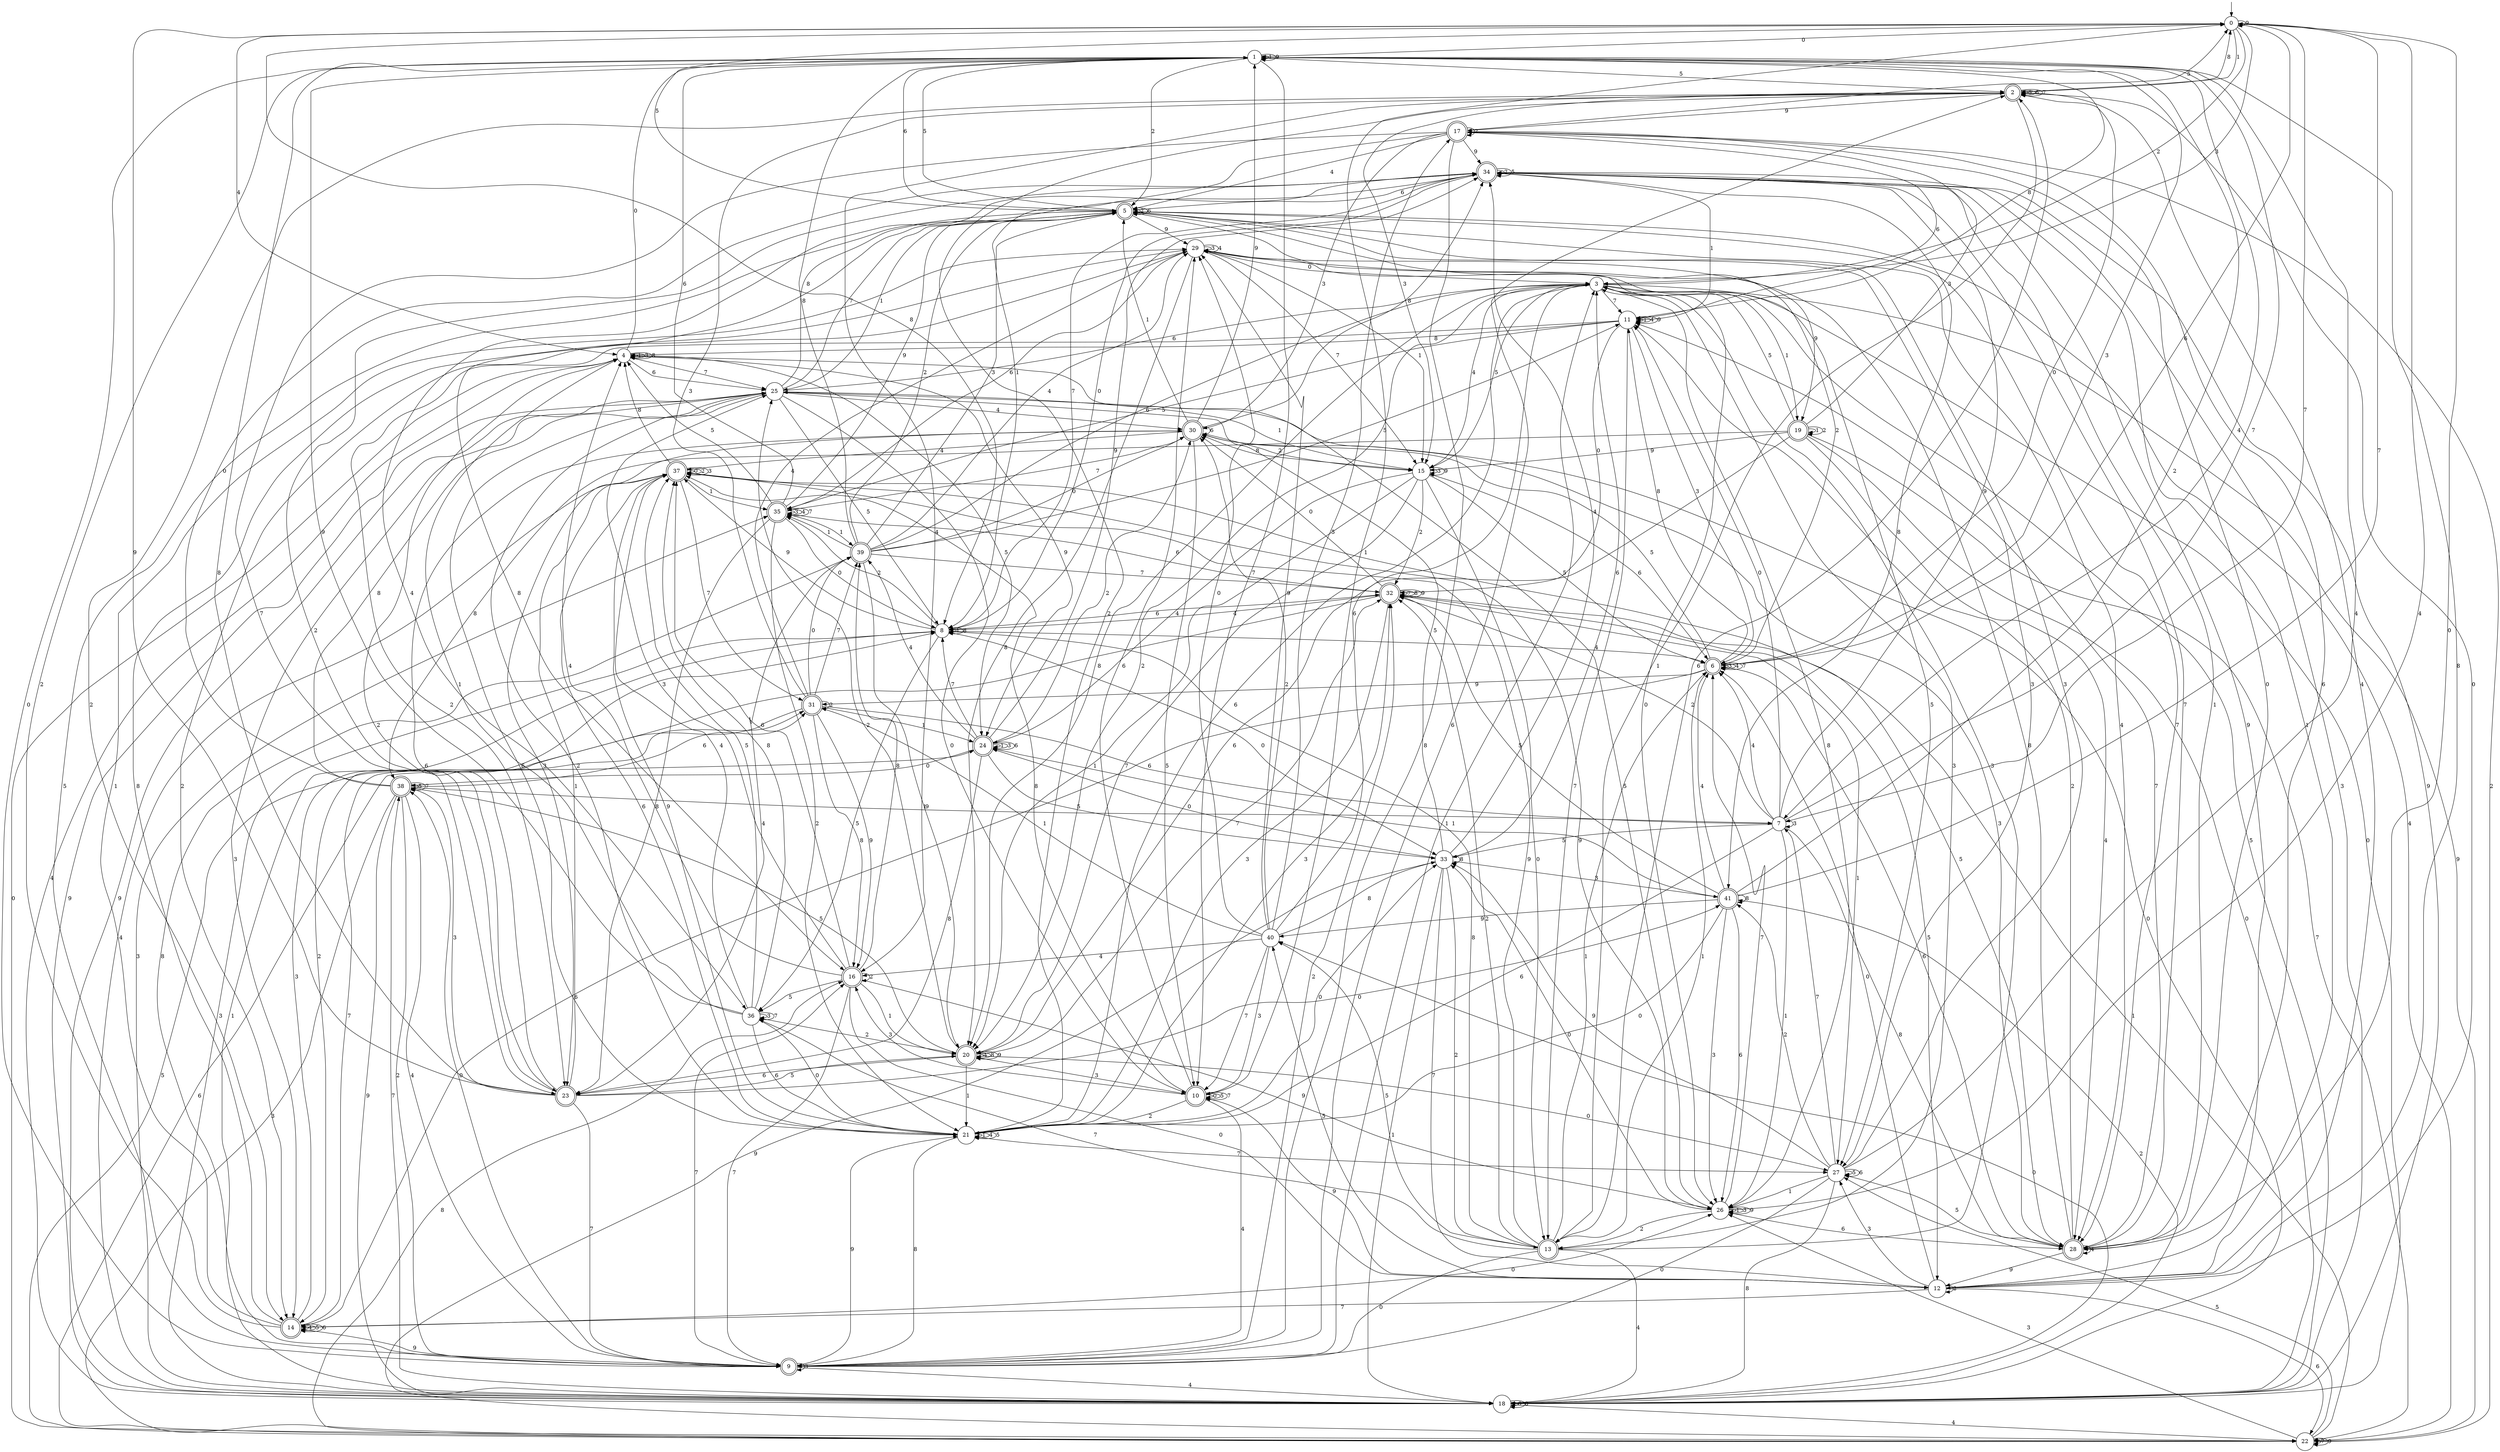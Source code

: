 digraph g {

	s0 [shape="circle" label="0"];
	s1 [shape="circle" label="1"];
	s2 [shape="doublecircle" label="2"];
	s3 [shape="circle" label="3"];
	s4 [shape="circle" label="4"];
	s5 [shape="doublecircle" label="5"];
	s6 [shape="doublecircle" label="6"];
	s7 [shape="circle" label="7"];
	s8 [shape="circle" label="8"];
	s9 [shape="doublecircle" label="9"];
	s10 [shape="doublecircle" label="10"];
	s11 [shape="circle" label="11"];
	s12 [shape="circle" label="12"];
	s13 [shape="doublecircle" label="13"];
	s14 [shape="doublecircle" label="14"];
	s15 [shape="circle" label="15"];
	s16 [shape="doublecircle" label="16"];
	s17 [shape="doublecircle" label="17"];
	s18 [shape="circle" label="18"];
	s19 [shape="doublecircle" label="19"];
	s20 [shape="doublecircle" label="20"];
	s21 [shape="circle" label="21"];
	s22 [shape="circle" label="22"];
	s23 [shape="doublecircle" label="23"];
	s24 [shape="doublecircle" label="24"];
	s25 [shape="circle" label="25"];
	s26 [shape="circle" label="26"];
	s27 [shape="circle" label="27"];
	s28 [shape="doublecircle" label="28"];
	s29 [shape="circle" label="29"];
	s30 [shape="doublecircle" label="30"];
	s31 [shape="doublecircle" label="31"];
	s32 [shape="doublecircle" label="32"];
	s33 [shape="circle" label="33"];
	s34 [shape="doublecircle" label="34"];
	s35 [shape="doublecircle" label="35"];
	s36 [shape="circle" label="36"];
	s37 [shape="doublecircle" label="37"];
	s38 [shape="doublecircle" label="38"];
	s39 [shape="doublecircle" label="39"];
	s40 [shape="circle" label="40"];
	s41 [shape="doublecircle" label="41"];
	s0 -> s1 [label="0"];
	s0 -> s2 [label="1"];
	s0 -> s3 [label="2"];
	s0 -> s3 [label="3"];
	s0 -> s4 [label="4"];
	s0 -> s5 [label="5"];
	s0 -> s6 [label="6"];
	s0 -> s7 [label="7"];
	s0 -> s8 [label="8"];
	s0 -> s0 [label="9"];
	s1 -> s9 [label="0"];
	s1 -> s1 [label="1"];
	s1 -> s5 [label="2"];
	s1 -> s6 [label="3"];
	s1 -> s7 [label="4"];
	s1 -> s2 [label="5"];
	s1 -> s5 [label="6"];
	s1 -> s10 [label="7"];
	s1 -> s11 [label="8"];
	s1 -> s1 [label="9"];
	s2 -> s12 [label="0"];
	s2 -> s13 [label="1"];
	s2 -> s14 [label="2"];
	s2 -> s15 [label="3"];
	s2 -> s16 [label="4"];
	s2 -> s2 [label="5"];
	s2 -> s2 [label="6"];
	s2 -> s2 [label="7"];
	s2 -> s0 [label="8"];
	s2 -> s17 [label="9"];
	s3 -> s18 [label="0"];
	s3 -> s19 [label="1"];
	s3 -> s20 [label="2"];
	s3 -> s13 [label="3"];
	s3 -> s15 [label="4"];
	s3 -> s15 [label="5"];
	s3 -> s21 [label="6"];
	s3 -> s11 [label="7"];
	s3 -> s20 [label="8"];
	s3 -> s22 [label="9"];
	s4 -> s1 [label="0"];
	s4 -> s4 [label="1"];
	s4 -> s23 [label="2"];
	s4 -> s4 [label="3"];
	s4 -> s18 [label="4"];
	s4 -> s24 [label="5"];
	s4 -> s25 [label="6"];
	s4 -> s25 [label="7"];
	s4 -> s4 [label="8"];
	s4 -> s24 [label="9"];
	s5 -> s26 [label="0"];
	s5 -> s25 [label="1"];
	s5 -> s5 [label="2"];
	s5 -> s27 [label="3"];
	s5 -> s28 [label="4"];
	s5 -> s1 [label="5"];
	s5 -> s5 [label="6"];
	s5 -> s28 [label="7"];
	s5 -> s16 [label="8"];
	s5 -> s29 [label="9"];
	s6 -> s2 [label="0"];
	s6 -> s13 [label="1"];
	s6 -> s5 [label="2"];
	s6 -> s6 [label="3"];
	s6 -> s6 [label="4"];
	s6 -> s30 [label="5"];
	s6 -> s14 [label="6"];
	s6 -> s6 [label="7"];
	s6 -> s11 [label="8"];
	s6 -> s31 [label="9"];
	s7 -> s11 [label="0"];
	s7 -> s26 [label="1"];
	s7 -> s32 [label="2"];
	s7 -> s7 [label="3"];
	s7 -> s6 [label="4"];
	s7 -> s33 [label="5"];
	s7 -> s21 [label="6"];
	s7 -> s1 [label="7"];
	s7 -> s28 [label="8"];
	s7 -> s34 [label="9"];
	s8 -> s33 [label="0"];
	s8 -> s8 [label="1"];
	s8 -> s35 [label="2"];
	s8 -> s18 [label="3"];
	s8 -> s6 [label="4"];
	s8 -> s36 [label="5"];
	s8 -> s32 [label="6"];
	s8 -> s34 [label="7"];
	s8 -> s8 [label="8"];
	s8 -> s37 [label="9"];
	s9 -> s38 [label="0"];
	s9 -> s3 [label="1"];
	s9 -> s32 [label="2"];
	s9 -> s9 [label="3"];
	s9 -> s18 [label="4"];
	s9 -> s5 [label="5"];
	s9 -> s2 [label="6"];
	s9 -> s16 [label="7"];
	s9 -> s39 [label="8"];
	s9 -> s21 [label="9"];
	s10 -> s10 [label="0"];
	s10 -> s0 [label="1"];
	s10 -> s21 [label="2"];
	s10 -> s16 [label="3"];
	s10 -> s9 [label="4"];
	s10 -> s10 [label="5"];
	s10 -> s29 [label="6"];
	s10 -> s10 [label="7"];
	s10 -> s37 [label="8"];
	s10 -> s12 [label="9"];
	s11 -> s32 [label="0"];
	s11 -> s11 [label="1"];
	s11 -> s23 [label="2"];
	s11 -> s6 [label="3"];
	s11 -> s11 [label="4"];
	s11 -> s35 [label="5"];
	s11 -> s17 [label="6"];
	s11 -> s13 [label="7"];
	s11 -> s4 [label="8"];
	s11 -> s11 [label="9"];
	s12 -> s6 [label="0"];
	s12 -> s34 [label="1"];
	s12 -> s12 [label="2"];
	s12 -> s27 [label="3"];
	s12 -> s2 [label="4"];
	s12 -> s40 [label="5"];
	s12 -> s22 [label="6"];
	s12 -> s14 [label="7"];
	s12 -> s1 [label="8"];
	s12 -> s34 [label="9"];
	s13 -> s9 [label="0"];
	s13 -> s6 [label="1"];
	s13 -> s32 [label="2"];
	s13 -> s3 [label="3"];
	s13 -> s18 [label="4"];
	s13 -> s40 [label="5"];
	s13 -> s2 [label="6"];
	s13 -> s36 [label="7"];
	s13 -> s8 [label="8"];
	s13 -> s37 [label="9"];
	s14 -> s26 [label="0"];
	s14 -> s29 [label="1"];
	s14 -> s1 [label="2"];
	s14 -> s8 [label="3"];
	s14 -> s14 [label="4"];
	s14 -> s14 [label="5"];
	s14 -> s14 [label="6"];
	s14 -> s31 [label="7"];
	s14 -> s29 [label="8"];
	s14 -> s9 [label="9"];
	s15 -> s13 [label="0"];
	s15 -> s20 [label="1"];
	s15 -> s32 [label="2"];
	s15 -> s15 [label="3"];
	s15 -> s24 [label="4"];
	s15 -> s6 [label="5"];
	s15 -> s6 [label="6"];
	s15 -> s20 [label="7"];
	s15 -> s30 [label="8"];
	s15 -> s15 [label="9"];
	s16 -> s12 [label="0"];
	s16 -> s20 [label="1"];
	s16 -> s16 [label="2"];
	s16 -> s25 [label="3"];
	s16 -> s4 [label="4"];
	s16 -> s36 [label="5"];
	s16 -> s37 [label="6"];
	s16 -> s9 [label="7"];
	s16 -> s39 [label="8"];
	s16 -> s26 [label="9"];
	s17 -> s28 [label="0"];
	s17 -> s8 [label="1"];
	s17 -> s17 [label="2"];
	s17 -> s30 [label="3"];
	s17 -> s5 [label="4"];
	s17 -> s0 [label="5"];
	s17 -> s28 [label="6"];
	s17 -> s23 [label="7"];
	s17 -> s9 [label="8"];
	s17 -> s34 [label="9"];
	s18 -> s40 [label="0"];
	s18 -> s8 [label="1"];
	s18 -> s41 [label="2"];
	s18 -> s35 [label="3"];
	s18 -> s22 [label="4"];
	s18 -> s3 [label="5"];
	s18 -> s18 [label="6"];
	s18 -> s38 [label="7"];
	s18 -> s18 [label="8"];
	s18 -> s25 [label="9"];
	s19 -> s18 [label="0"];
	s19 -> s19 [label="1"];
	s19 -> s19 [label="2"];
	s19 -> s17 [label="3"];
	s19 -> s28 [label="4"];
	s19 -> s3 [label="5"];
	s19 -> s20 [label="6"];
	s19 -> s22 [label="7"];
	s19 -> s38 [label="8"];
	s19 -> s15 [label="9"];
	s20 -> s27 [label="0"];
	s20 -> s21 [label="1"];
	s20 -> s25 [label="2"];
	s20 -> s10 [label="3"];
	s20 -> s20 [label="4"];
	s20 -> s38 [label="5"];
	s20 -> s23 [label="6"];
	s20 -> s32 [label="7"];
	s20 -> s20 [label="8"];
	s20 -> s20 [label="9"];
	s21 -> s33 [label="0"];
	s21 -> s21 [label="1"];
	s21 -> s2 [label="2"];
	s21 -> s32 [label="3"];
	s21 -> s21 [label="4"];
	s21 -> s21 [label="5"];
	s21 -> s25 [label="6"];
	s21 -> s27 [label="7"];
	s21 -> s9 [label="8"];
	s21 -> s37 [label="9"];
	s22 -> s4 [label="0"];
	s22 -> s32 [label="1"];
	s22 -> s17 [label="2"];
	s22 -> s26 [label="3"];
	s22 -> s5 [label="4"];
	s22 -> s27 [label="5"];
	s22 -> s24 [label="6"];
	s22 -> s22 [label="7"];
	s22 -> s16 [label="8"];
	s22 -> s22 [label="9"];
	s23 -> s41 [label="0"];
	s23 -> s37 [label="1"];
	s23 -> s34 [label="2"];
	s23 -> s38 [label="3"];
	s23 -> s39 [label="4"];
	s23 -> s20 [label="5"];
	s23 -> s30 [label="6"];
	s23 -> s9 [label="7"];
	s23 -> s1 [label="8"];
	s23 -> s0 [label="9"];
	s24 -> s38 [label="0"];
	s24 -> s24 [label="1"];
	s24 -> s30 [label="2"];
	s24 -> s24 [label="3"];
	s24 -> s39 [label="4"];
	s24 -> s33 [label="5"];
	s24 -> s24 [label="6"];
	s24 -> s8 [label="7"];
	s24 -> s23 [label="8"];
	s24 -> s34 [label="9"];
	s25 -> s10 [label="0"];
	s25 -> s15 [label="1"];
	s25 -> s21 [label="2"];
	s25 -> s14 [label="3"];
	s25 -> s30 [label="4"];
	s25 -> s8 [label="5"];
	s25 -> s3 [label="6"];
	s25 -> s5 [label="7"];
	s25 -> s34 [label="8"];
	s25 -> s18 [label="9"];
	s26 -> s33 [label="0"];
	s26 -> s26 [label="1"];
	s26 -> s13 [label="2"];
	s26 -> s26 [label="3"];
	s26 -> s0 [label="4"];
	s26 -> s4 [label="5"];
	s26 -> s28 [label="6"];
	s26 -> s6 [label="7"];
	s26 -> s3 [label="8"];
	s26 -> s26 [label="9"];
	s27 -> s9 [label="0"];
	s27 -> s26 [label="1"];
	s27 -> s41 [label="2"];
	s27 -> s5 [label="3"];
	s27 -> s1 [label="4"];
	s27 -> s27 [label="5"];
	s27 -> s27 [label="6"];
	s27 -> s7 [label="7"];
	s27 -> s18 [label="8"];
	s27 -> s33 [label="9"];
	s28 -> s0 [label="0"];
	s28 -> s34 [label="1"];
	s28 -> s11 [label="2"];
	s28 -> s25 [label="3"];
	s28 -> s28 [label="4"];
	s28 -> s27 [label="5"];
	s28 -> s6 [label="6"];
	s28 -> s11 [label="7"];
	s28 -> s29 [label="8"];
	s28 -> s12 [label="9"];
	s29 -> s3 [label="0"];
	s29 -> s15 [label="1"];
	s29 -> s14 [label="2"];
	s29 -> s29 [label="3"];
	s29 -> s29 [label="4"];
	s29 -> s27 [label="5"];
	s29 -> s35 [label="6"];
	s29 -> s15 [label="7"];
	s29 -> s20 [label="8"];
	s29 -> s19 [label="9"];
	s30 -> s18 [label="0"];
	s30 -> s5 [label="1"];
	s30 -> s15 [label="2"];
	s30 -> s23 [label="3"];
	s30 -> s37 [label="4"];
	s30 -> s10 [label="5"];
	s30 -> s30 [label="6"];
	s30 -> s35 [label="7"];
	s30 -> s34 [label="8"];
	s30 -> s1 [label="9"];
	s31 -> s39 [label="0"];
	s31 -> s24 [label="1"];
	s31 -> s31 [label="2"];
	s31 -> s2 [label="3"];
	s31 -> s29 [label="4"];
	s31 -> s22 [label="5"];
	s31 -> s7 [label="6"];
	s31 -> s39 [label="7"];
	s31 -> s16 [label="8"];
	s31 -> s16 [label="9"];
	s32 -> s30 [label="0"];
	s32 -> s27 [label="1"];
	s32 -> s14 [label="2"];
	s32 -> s21 [label="3"];
	s32 -> s8 [label="4"];
	s32 -> s12 [label="5"];
	s32 -> s35 [label="6"];
	s32 -> s32 [label="7"];
	s32 -> s32 [label="8"];
	s32 -> s32 [label="9"];
	s33 -> s24 [label="0"];
	s33 -> s18 [label="1"];
	s33 -> s13 [label="2"];
	s33 -> s41 [label="3"];
	s33 -> s34 [label="4"];
	s33 -> s25 [label="5"];
	s33 -> s3 [label="6"];
	s33 -> s12 [label="7"];
	s33 -> s33 [label="8"];
	s33 -> s22 [label="9"];
	s34 -> s8 [label="0"];
	s34 -> s11 [label="1"];
	s34 -> s34 [label="2"];
	s34 -> s18 [label="3"];
	s34 -> s36 [label="4"];
	s34 -> s34 [label="5"];
	s34 -> s5 [label="6"];
	s34 -> s28 [label="7"];
	s34 -> s41 [label="8"];
	s34 -> s18 [label="9"];
	s35 -> s8 [label="0"];
	s35 -> s39 [label="1"];
	s35 -> s21 [label="2"];
	s35 -> s35 [label="3"];
	s35 -> s35 [label="4"];
	s35 -> s4 [label="5"];
	s35 -> s1 [label="6"];
	s35 -> s35 [label="7"];
	s35 -> s23 [label="8"];
	s35 -> s5 [label="9"];
	s36 -> s21 [label="0"];
	s36 -> s4 [label="1"];
	s36 -> s20 [label="2"];
	s36 -> s36 [label="3"];
	s36 -> s37 [label="4"];
	s36 -> s37 [label="5"];
	s36 -> s21 [label="6"];
	s36 -> s36 [label="7"];
	s36 -> s37 [label="8"];
	s36 -> s1 [label="9"];
	s37 -> s37 [label="0"];
	s37 -> s35 [label="1"];
	s37 -> s37 [label="2"];
	s37 -> s37 [label="3"];
	s37 -> s18 [label="4"];
	s37 -> s28 [label="5"];
	s37 -> s21 [label="6"];
	s37 -> s31 [label="7"];
	s37 -> s4 [label="8"];
	s37 -> s26 [label="9"];
	s38 -> s34 [label="0"];
	s38 -> s7 [label="1"];
	s38 -> s9 [label="2"];
	s38 -> s22 [label="3"];
	s38 -> s9 [label="4"];
	s38 -> s38 [label="5"];
	s38 -> s31 [label="6"];
	s38 -> s38 [label="7"];
	s38 -> s25 [label="8"];
	s38 -> s18 [label="9"];
	s39 -> s30 [label="0"];
	s39 -> s35 [label="1"];
	s39 -> s5 [label="2"];
	s39 -> s5 [label="3"];
	s39 -> s29 [label="4"];
	s39 -> s11 [label="5"];
	s39 -> s3 [label="6"];
	s39 -> s32 [label="7"];
	s39 -> s1 [label="8"];
	s39 -> s20 [label="9"];
	s40 -> s29 [label="0"];
	s40 -> s31 [label="1"];
	s40 -> s30 [label="2"];
	s40 -> s10 [label="3"];
	s40 -> s16 [label="4"];
	s40 -> s17 [label="5"];
	s40 -> s3 [label="6"];
	s40 -> s10 [label="7"];
	s40 -> s33 [label="8"];
	s40 -> s29 [label="9"];
	s41 -> s21 [label="0"];
	s41 -> s24 [label="1"];
	s41 -> s1 [label="2"];
	s41 -> s26 [label="3"];
	s41 -> s6 [label="4"];
	s41 -> s32 [label="5"];
	s41 -> s26 [label="6"];
	s41 -> s0 [label="7"];
	s41 -> s41 [label="8"];
	s41 -> s40 [label="9"];

__start0 [label="" shape="none" width="0" height="0"];
__start0 -> s0;

}
